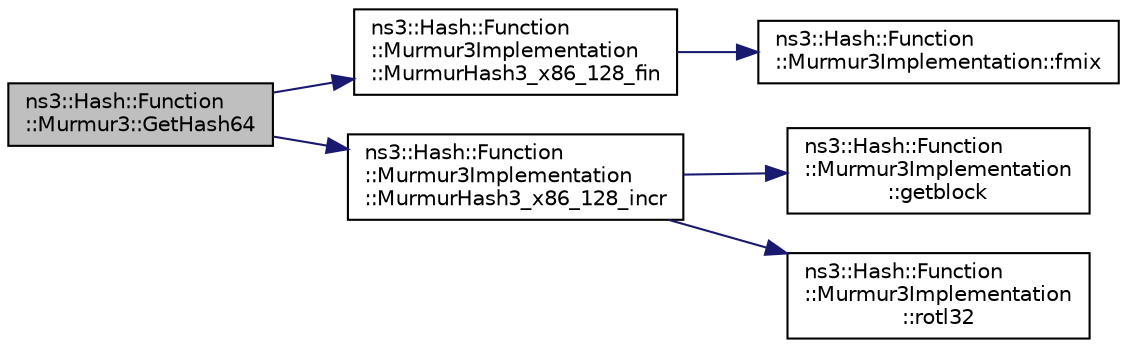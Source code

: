 digraph "ns3::Hash::Function::Murmur3::GetHash64"
{
 // LATEX_PDF_SIZE
  edge [fontname="Helvetica",fontsize="10",labelfontname="Helvetica",labelfontsize="10"];
  node [fontname="Helvetica",fontsize="10",shape=record];
  rankdir="LR";
  Node1 [label="ns3::Hash::Function\l::Murmur3::GetHash64",height=0.2,width=0.4,color="black", fillcolor="grey75", style="filled", fontcolor="black",tooltip="Compute 64-bit hash of a byte buffer."];
  Node1 -> Node2 [color="midnightblue",fontsize="10",style="solid",fontname="Helvetica"];
  Node2 [label="ns3::Hash::Function\l::Murmur3Implementation\l::MurmurHash3_x86_128_fin",height=0.2,width=0.4,color="black", fillcolor="white", style="filled",URL="$group__hash__murmur3.html#ga1e686b7c5b1ab67c2cad8da97064c592",tooltip="Finalize a hash."];
  Node2 -> Node3 [color="midnightblue",fontsize="10",style="solid",fontname="Helvetica"];
  Node3 [label="ns3::Hash::Function\l::Murmur3Implementation::fmix",height=0.2,width=0.4,color="black", fillcolor="white", style="filled",URL="$group__hash__murmur3.html#ga5ace0a4c6b8f2b26528d6b939a6768ac",tooltip="Finalization mix - force all bits of a hash block to avalanche."];
  Node1 -> Node4 [color="midnightblue",fontsize="10",style="solid",fontname="Helvetica"];
  Node4 [label="ns3::Hash::Function\l::Murmur3Implementation\l::MurmurHash3_x86_128_incr",height=0.2,width=0.4,color="black", fillcolor="white", style="filled",URL="$group__hash__murmur3.html#ga269ba85dd282c9981597c6e816affa8a",tooltip="Initial and incremental hash."];
  Node4 -> Node5 [color="midnightblue",fontsize="10",style="solid",fontname="Helvetica"];
  Node5 [label="ns3::Hash::Function\l::Murmur3Implementation\l::getblock",height=0.2,width=0.4,color="black", fillcolor="white", style="filled",URL="$group__hash__murmur3.html#ga365b02d48a7c2aaff4a43431ba3b01b7",tooltip="Block read."];
  Node4 -> Node6 [color="midnightblue",fontsize="10",style="solid",fontname="Helvetica"];
  Node6 [label="ns3::Hash::Function\l::Murmur3Implementation\l::rotl32",height=0.2,width=0.4,color="black", fillcolor="white", style="filled",URL="$group__hash__murmur3.html#ga5ad09e63b7268f407b727713d0f6687a",tooltip="Barrel shift (rotate) left on 32 bits."];
}
